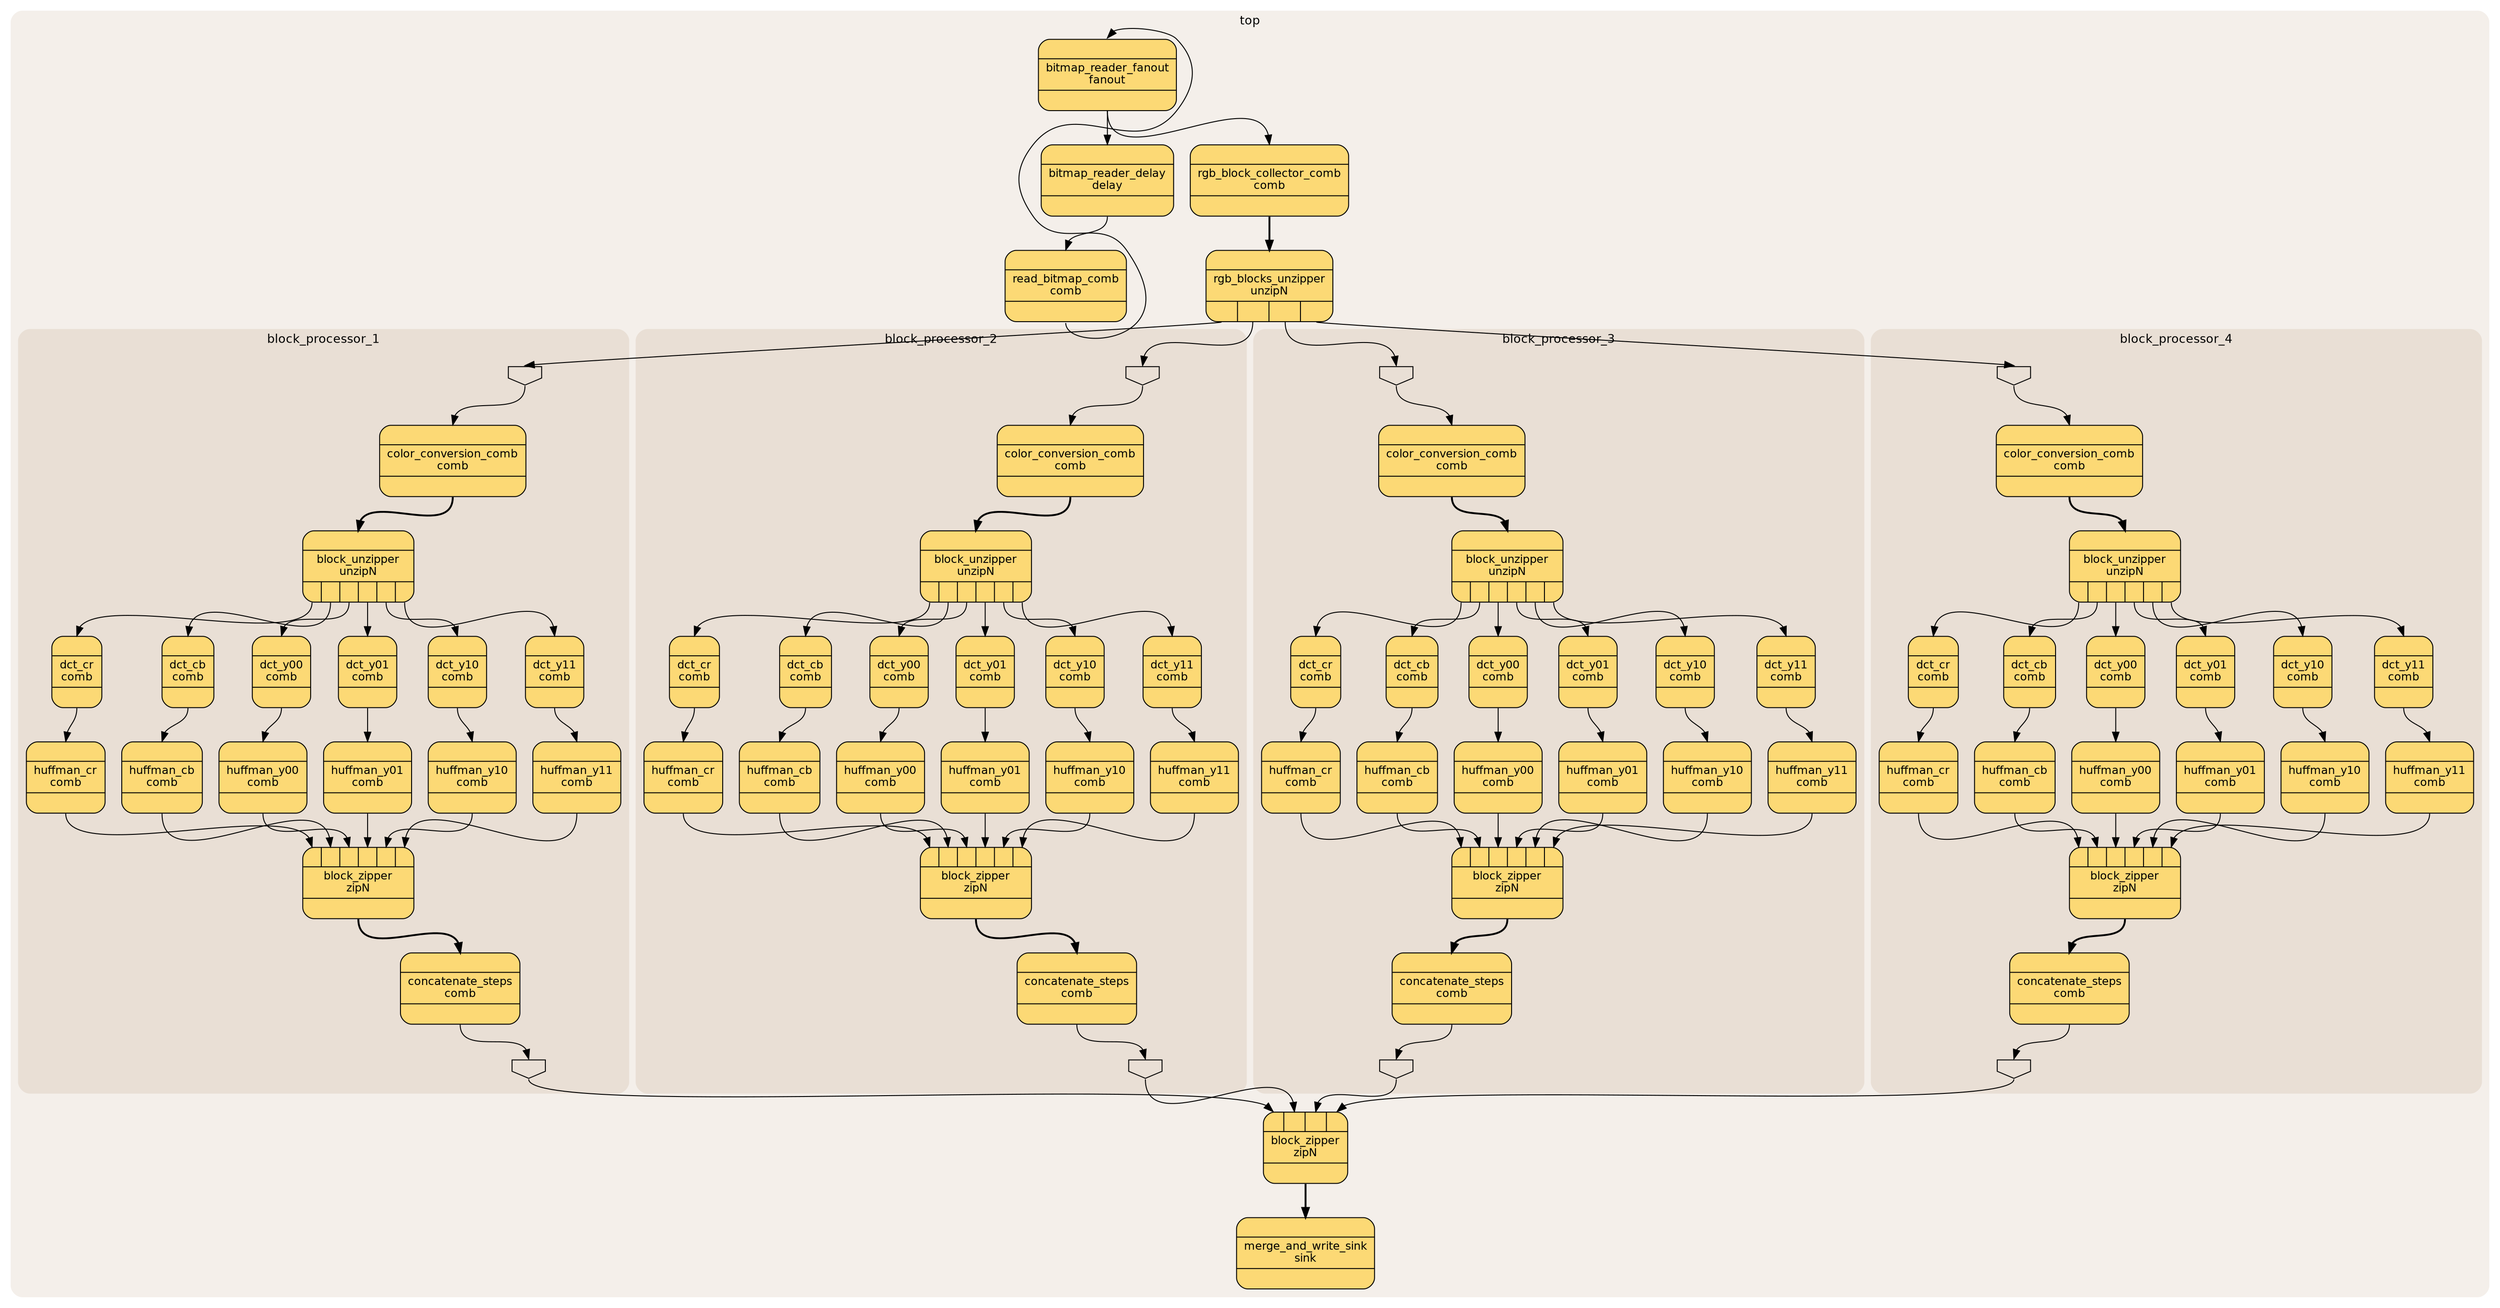 strict digraph {
	graph [bb="0,0,2480,1405",
		fontname=Helvetica,
		overlap=prism,
		rankdir=TB,
		splines=true
	];
	node [label="\N"];
	subgraph "cluster_top.xml" {
		graph [bb="8,8,2472,1397",
			color="#f4efea",
			fontsize=13,
			label=top,
			lheight=0.19,
			lp="1240,1386",
			lwidth=0.26,
			style="filled, rounded"
		];
		subgraph "cluster_top.xmloutps" {
			graph [label=""];
		}
		subgraph "cluster_top.xmlinps" {
			graph [label=""];
		}
		subgraph "cluster_top@block_processor_1" {
			graph [bb="16,228,622,1053",
				color="#e9dfd5",
				label="block_processor_1&#92;n",
				lheight=0.19,
				lp="319,1042",
				lwidth=1.58,
				style="filled, rounded"
			];
			subgraph "cluster_top@block_processor_1outps" {
				graph [bb="495,236,547,274",
					label=""
				];
				"top@block_processor_1@port_1"				 [color=black,
					fillcolor=transparent,
					fontname=Helvetica,
					fontsize=12,
					height=0.30556,
					label="",
					orientation=0,
					pos="521,255",
					shape=invhouse,
					width=0.5];
			}
			subgraph "cluster_top@block_processor_1inps" {
				graph [bb="492,985,544,1023",
					label=""
				];
				"top@block_processor_1@port_0"				 [color=black,
					fillcolor=transparent,
					fontname=Helvetica,
					fontsize=12,
					height=0.30556,
					label="",
					orientation=0,
					pos="518,1004",
					shape=invhouse,
					width=0.5];
			}
			"top@block_processor_1@color_conversion_comb"			 [color=black,
				fillcolor="#FCD975",
				fontname=Helvetica,
				fontsize=12,
				height=1.0694,
				label="{ {<iport1> } | { color_conversion_comb&#92;ncomb&#92;n } | { <oport1>} }",
				orientation=90,
				pos="448,911",
				rects="376,928,520,949 376,894,520,928 376,873,520,894",
				shape=record,
				style="rounded,filled",
				width=2];
			"top@block_processor_1@port_0":s -> "top@block_processor_1@color_conversion_comb":iport1:n			 [penwidth=1,
				pos="e,448,950 518,992 518,959.83 462.96,980.21 450.49,959.95"];
			dummy			 [height=0.5,
				pos="218,1004",
				style=invisible,
				width=1.0604];
			"top@block_processor_1@block_unzipper"			 [color=black,
				fillcolor="#FCD975",
				fontname=Helvetica,
				fontsize=12,
				height=1.0694,
				label="{ {<iport1> } | { block_unzipper&#92;nunzipN&#92;n } | { <port_5>|<port_4>|<port_3>|<port_2>|<port_1>|<port_0>} }",
				orientation=90,
				pos="353,797",
				rects="293,814,413,835 293,780,413,814 293,759,313,780 313,759,333,780 333,759,353,780 353,759,373,780 373,759,393,780 393,759,413,780",
				shape=record,
				style="rounded,filled",
				width=1.6528];
			"top@block_processor_1@color_conversion_comb":oport1:s -> "top@block_processor_1@block_unzipper":iport1:n			 [penwidth=2,
				pos="e,353,836 448,872 448,830.9 369.3,872.2 355.16,845.91",
				style=bold];
			"top@block_processor_1@dct_cr"			 [color=black,
				fillcolor="#FCD975",
				fontname=Helvetica,
				fontsize=12,
				height=1.0694,
				label="{ {<iport1> } | { dct_cr&#92;ncomb&#92;n } | { <oport1>} }",
				orientation=90,
				pos="83,683",
				rects="56,700,110,721 56,666,110,700 56,645,110,666",
				shape=record,
				style="rounded,filled",
				width=0.75];
			"top@block_processor_1@block_unzipper":port_5:s -> "top@block_processor_1@dct_cr":iport1:n			 [penwidth=1,
				pos="e,83,722 303,758 303,662.6 99.025,809.4 83.886,731.98"];
			"top@block_processor_1@dct_cb"			 [color=black,
				fillcolor="#FCD975",
				fontname=Helvetica,
				fontsize=12,
				height=1.0694,
				label="{ {<iport1> } | { dct_cb&#92;ncomb&#92;n } | { <oport1>} }",
				orientation=90,
				pos="177,683",
				rects="150,700,204,721 150,666,204,700 150,645,204,666",
				shape=record,
				style="rounded,filled",
				width=0.75];
			"top@block_processor_1@block_unzipper":port_4:s -> "top@block_processor_1@dct_cb":iport1:n			 [penwidth=1,
				pos="e,177,722 323,758 323,695.08 193.61,777.95 178.45,732.12"];
			"top@block_processor_1@dct_y00"			 [color=black,
				fillcolor="#FCD975",
				fontname=Helvetica,
				fontsize=12,
				height=1.0694,
				label="{ {<iport1> } | { dct_y00&#92;ncomb&#92;n } | { <oport1>} }",
				orientation=90,
				pos="272,683",
				rects="242.5,700,301.5,721 242.5,666,301.5,700 242.5,645,301.5,666",
				shape=record,
				style="rounded,filled",
				width=0.8125];
			"top@block_processor_1@block_unzipper":port_3:s -> "top@block_processor_1@dct_y00":iport1:n			 [penwidth=1,
				pos="e,272,722 343,758 343,726.77 287.67,750.2 274.7,731.77"];
			"top@block_processor_1@dct_y01"			 [color=black,
				fillcolor="#FCD975",
				fontname=Helvetica,
				fontsize=12,
				height=1.0694,
				label="{ {<iport1> } | { dct_y01&#92;ncomb&#92;n } | { <oport1>} }",
				orientation=90,
				pos="363,683",
				rects="333.5,700,392.5,721 333.5,666,392.5,700 333.5,645,392.5,666",
				shape=record,
				style="rounded,filled",
				width=0.8125];
			"top@block_processor_1@block_unzipper":port_2:s -> "top@block_processor_1@dct_y01":iport1:n			 [penwidth=1,
				pos="e,363,722 363,758 363,746 363,740.75 363,732.12"];
			"top@block_processor_1@dct_y10"			 [color=black,
				fillcolor="#FCD975",
				fontname=Helvetica,
				fontsize=12,
				height=1.0694,
				label="{ {<iport1> } | { dct_y10&#92;ncomb&#92;n } | { <oport1>} }",
				orientation=90,
				pos="453,683",
				rects="423.5,700,482.5,721 423.5,666,482.5,700 423.5,645,482.5,666",
				shape=record,
				style="rounded,filled",
				width=0.8125];
			"top@block_processor_1@block_unzipper":port_1:s -> "top@block_processor_1@dct_y10":iport1:n			 [penwidth=1,
				pos="e,453,722 383,758 383,727.12 437.56,749.97 450.34,731.68"];
			"top@block_processor_1@dct_y11"			 [color=black,
				fillcolor="#FCD975",
				fontname=Helvetica,
				fontsize=12,
				height=1.0694,
				label="{ {<iport1> } | { dct_y11&#92;ncomb&#92;n } | { <oport1>} }",
				orientation=90,
				pos="550,683",
				rects="520.5,700,579.5,721 520.5,666,579.5,700 520.5,645,579.5,666",
				shape=record,
				style="rounded,filled",
				width=0.8125];
			"top@block_processor_1@block_unzipper":port_0:s -> "top@block_processor_1@dct_y11":iport1:n			 [penwidth=1,
				pos="e,550,722 403,758 403,694.68 533.28,778.29 548.55,732.18"];
			"top@block_processor_1@huffman_cr"			 [color=black,
				fillcolor="#FCD975",
				fontname=Helvetica,
				fontsize=12,
				height=1.0694,
				label="{ {<iport1> } | { huffman_cr&#92;ncomb&#92;n } | { <oport1>} }",
				orientation=90,
				pos="62,569",
				rects="24,586,100,607 24,552,100,586 24,531,100,552",
				shape=record,
				style="rounded,filled",
				width=1.0556];
			"top@block_processor_1@dct_cr":oport1:s -> "top@block_processor_1@huffman_cr":iport1:n			 [penwidth=1,
				pos="e,62,608 83,644 83,629.53 70.183,627 64.575,617.76"];
			"top@block_processor_1@huffman_cb"			 [color=black,
				fillcolor="#FCD975",
				fontname=Helvetica,
				fontsize=12,
				height=1.0694,
				label="{ {<iport1> } | { huffman_cb&#92;ncomb&#92;n } | { <oport1>} }",
				orientation=90,
				pos="158,569",
				rects="118.5,586,197.5,607 118.5,552,197.5,586 118.5,531,197.5,552",
				shape=record,
				style="rounded,filled",
				width=1.0903];
			"top@block_processor_1@dct_cb":oport1:s -> "top@block_processor_1@huffman_cb":iport1:n			 [penwidth=1,
				pos="e,158,608 177,644 177,630.01 165.63,626.95 160.48,617.91"];
			"top@block_processor_1@huffman_y00"			 [color=black,
				fillcolor="#FCD975",
				fontname=Helvetica,
				fontsize=12,
				height=1.0694,
				label="{ {<iport1> } | { huffman_y00&#92;ncomb&#92;n } | { <oport1>} }",
				orientation=90,
				pos="259,569",
				rects="216,586,302,607 216,552,302,586 216,531,302,552",
				shape=record,
				style="rounded,filled",
				width=1.1944];
			"top@block_processor_1@dct_y00":oport1:s -> "top@block_processor_1@huffman_y00":iport1:n			 [penwidth=1,
				pos="e,259,608 272,644 272,630.98 264.38,626.76 260.81,617.87"];
			"top@block_processor_1@huffman_y01"			 [color=black,
				fillcolor="#FCD975",
				fontname=Helvetica,
				fontsize=12,
				height=1.0694,
				label="{ {<iport1> } | { huffman_y01&#92;ncomb&#92;n } | { <oport1>} }",
				orientation=90,
				pos="363,569",
				rects="320,586,406,607 320,552,406,586 320,531,406,552",
				shape=record,
				style="rounded,filled",
				width=1.1944];
			"top@block_processor_1@dct_y01":oport1:s -> "top@block_processor_1@huffman_y01":iport1:n			 [penwidth=1,
				pos="e,363,608 363,644 363,632 363,626.75 363,618.12"];
			"top@block_processor_1@huffman_y10"			 [color=black,
				fillcolor="#FCD975",
				fontname=Helvetica,
				fontsize=12,
				height=1.0694,
				label="{ {<iport1> } | { huffman_y10&#92;ncomb&#92;n } | { <oport1>} }",
				orientation=90,
				pos="467,569",
				rects="424,586,510,607 424,552,510,586 424,531,510,552",
				shape=record,
				style="rounded,filled",
				width=1.1944];
			"top@block_processor_1@dct_y10":oport1:s -> "top@block_processor_1@huffman_y10":iport1:n			 [penwidth=1,
				pos="e,467,608 453,644 453,630.86 461.21,626.8 465.05,617.92"];
			"top@block_processor_1@huffman_y11"			 [color=black,
				fillcolor="#FCD975",
				fontname=Helvetica,
				fontsize=12,
				height=1.0694,
				label="{ {<iport1> } | { huffman_y11&#92;ncomb&#92;n } | { <oport1>} }",
				orientation=90,
				pos="571,569",
				rects="528,586,614,607 528,552,614,586 528,531,614,552",
				shape=record,
				style="rounded,filled",
				width=1.1944];
			"top@block_processor_1@dct_y11":oport1:s -> "top@block_processor_1@huffman_y11":iport1:n			 [penwidth=1,
				pos="e,571,608 550,644 550,629.53 562.82,627 568.42,617.76"];
			"top@block_processor_1@block_zipper"			 [color=black,
				fillcolor="#FCD975",
				fontname=Helvetica,
				fontsize=12,
				height=1.0694,
				label="{ {<port_5>|<port_4>|<port_3>|<port_2>|<port_1>|<port_0> } | { block_zipper&#92;nzipN&#92;n } | { <oport1>} }",
				orientation=90,
				pos="353,455",
				rects="293,472,313,493 313,472,333,493 333,472,353,493 353,472,373,493 373,472,393,493 393,472,413,493 293,438,413,472 293,417,413,438",
				shape=record,
				style="rounded,filled",
				width=1.6528];
			"top@block_processor_1@huffman_cr":oport1:s -> "top@block_processor_1@block_zipper":port_5:n			 [penwidth=1,
				pos="e,303,494 62,530 62,479.66 270.3,538.61 299.59,503.63"];
			"top@block_processor_1@huffman_cb":oport1:s -> "top@block_processor_1@block_zipper":port_4:n			 [penwidth=1,
				pos="e,323,494 158,530 158,458.75 306.67,557.96 321.77,504.02"];
			"top@block_processor_1@huffman_y00":oport1:s -> "top@block_processor_1@block_zipper":port_3:n			 [penwidth=1,
				pos="e,343,494 259,530 259,493.51 326.8,526.31 340.58,503.9"];
			"top@block_processor_1@huffman_y01":oport1:s -> "top@block_processor_1@block_zipper":port_2:n			 [penwidth=1,
				pos="e,363,494 363,530 363,518 363,512.75 363,504.12"];
			"top@block_processor_1@huffman_y10":oport1:s -> "top@block_processor_1@block_zipper":port_1:n			 [penwidth=1,
				pos="e,383,494 467,530 467,493.51 399.2,526.31 385.42,503.9"];
			"top@block_processor_1@huffman_y11":oport1:s -> "top@block_processor_1@block_zipper":port_0:n			 [penwidth=1,
				pos="e,403,494 571,530 571,457.52 419.63,559 404.26,504.19"];
			"top@block_processor_1@concatenate_steps"			 [color=black,
				fillcolor="#FCD975",
				fontname=Helvetica,
				fontsize=12,
				height=1.0694,
				label="{ {<iport1> } | { concatenate_steps&#92;ncomb&#92;n } | { <oport1>} }",
				orientation=90,
				pos="454,341",
				rects="395.5,358,512.5,379 395.5,324,512.5,358 395.5,303,512.5,324",
				shape=record,
				style="rounded,filled",
				width=1.6181];
			"top@block_processor_1@block_zipper":oport1:s -> "top@block_processor_1@concatenate_steps":iport1:n			 [penwidth=2,
				pos="e,454,380 353,416 353,372.44 437.39,418.25 451.89,390.05",
				style=bold];
			"top@block_processor_1@concatenate_steps":oport1:s -> "top@block_processor_1@port_1":n			 [penwidth=1,
				pos="e,521,265 454,302 454,272.24 505.3,292.27 518.12,274.96"];
		}
		subgraph "cluster_top@block_processor_3" {
			graph [bb="1244,228,1850,1053",
				color="#e9dfd5",
				label="block_processor_3&#92;n",
				lheight=0.19,
				lp="1547,1042",
				lwidth=1.58,
				style="filled, rounded"
			];
			subgraph "cluster_top@block_processor_3outps" {
				graph [bb="1315,236,1367,274",
					label=""
				];
				"top@block_processor_3@port_1"				 [color=black,
					fillcolor=transparent,
					fontname=Helvetica,
					fontsize=12,
					height=0.30556,
					label="",
					orientation=0,
					pos="1341,255",
					shape=invhouse,
					width=0.5];
			}
			subgraph "cluster_top@block_processor_3inps" {
				graph [bb="1318,985,1370,1023",
					label=""
				];
				"top@block_processor_3@port_0"				 [color=black,
					fillcolor=transparent,
					fontname=Helvetica,
					fontsize=12,
					height=0.30556,
					label="",
					orientation=0,
					pos="1344,1004",
					shape=invhouse,
					width=0.5];
			}
			"top@block_processor_3@color_conversion_comb"			 [color=black,
				fillcolor="#FCD975",
				fontname=Helvetica,
				fontsize=12,
				height=1.0694,
				label="{ {<iport1> } | { color_conversion_comb&#92;ncomb&#92;n } | { <oport1>} }",
				orientation=90,
				pos="1411,911",
				rects="1339,928,1483,949 1339,894,1483,928 1339,873,1483,894",
				shape=record,
				style="rounded,filled",
				width=2];
			"top@block_processor_3@port_0":s -> "top@block_processor_3@color_conversion_comb":iport1:n			 [penwidth=1,
				pos="e,1411,950 1344,992 1344,960.97 1396.2,979.39 1408.5,959.95"];
			"top@block_processor_3@block_unzipper"			 [color=black,
				fillcolor="#FCD975",
				fontname=Helvetica,
				fontsize=12,
				height=1.0694,
				label="{ {<iport1> } | { block_unzipper&#92;nunzipN&#92;n } | { <port_5>|<port_4>|<port_3>|<port_2>|<port_1>|<port_0>} }",
				orientation=90,
				pos="1497,797",
				rects="1437,814,1557,835 1437,780,1557,814 1437,759,1457,780 1457,759,1477,780 1477,759,1497,780 1497,759,1517,780 1517,759,1537,780 1537,\
759,1557,780",
				shape=record,
				style="rounded,filled",
				width=1.6528];
			"top@block_processor_3@color_conversion_comb":oport1:s -> "top@block_processor_3@block_unzipper":iport1:n			 [penwidth=2,
				pos="e,1497,836 1411,872 1411,834.61 1481,869.12 1494.7,845.78",
				style=bold];
			"top@block_processor_3@dct_y01"			 [color=black,
				fillcolor="#FCD975",
				fontname=Helvetica,
				fontsize=12,
				height=1.0694,
				label="{ {<iport1> } | { dct_y01&#92;ncomb&#92;n } | { <oport1>} }",
				orientation=90,
				pos="1577,683",
				rects="1547.5,700,1606.5,721 1547.5,666,1606.5,700 1547.5,645,1606.5,666",
				shape=record,
				style="rounded,filled",
				width=0.8125];
			"top@block_processor_3@block_unzipper":port_2:s -> "top@block_processor_3@dct_y01":iport1:n			 [penwidth=1,
				pos="e,1577,722 1507,758 1507,727.12 1561.6,749.97 1574.3,731.68"];
			"top@block_processor_3@dct_y10"			 [color=black,
				fillcolor="#FCD975",
				fontname=Helvetica,
				fontsize=12,
				height=1.0694,
				label="{ {<iport1> } | { dct_y10&#92;ncomb&#92;n } | { <oport1>} }",
				orientation=90,
				pos="1674,683",
				rects="1644.5,700,1703.5,721 1644.5,666,1703.5,700 1644.5,645,1703.5,666",
				shape=record,
				style="rounded,filled",
				width=0.8125];
			"top@block_processor_3@block_unzipper":port_1:s -> "top@block_processor_3@dct_y10":iport1:n			 [penwidth=1,
				pos="e,1674,722 1527,758 1527,694.68 1657.3,778.29 1672.5,732.18"];
			"top@block_processor_3@dct_y11"			 [color=black,
				fillcolor="#FCD975",
				fontname=Helvetica,
				fontsize=12,
				height=1.0694,
				label="{ {<iport1> } | { dct_y11&#92;ncomb&#92;n } | { <oport1>} }",
				orientation=90,
				pos="1775,683",
				rects="1745.5,700,1804.5,721 1745.5,666,1804.5,700 1745.5,645,1804.5,666",
				shape=record,
				style="rounded,filled",
				width=0.8125];
			"top@block_processor_3@block_unzipper":port_0:s -> "top@block_processor_3@dct_y11":iport1:n			 [penwidth=1,
				pos="e,1775,722 1547,758 1547,659.22 1758.4,812.41 1774.1,732.33"];
			"top@block_processor_3@dct_cr"			 [color=black,
				fillcolor="#FCD975",
				fontname=Helvetica,
				fontsize=12,
				height=1.0694,
				label="{ {<iport1> } | { dct_cr&#92;ncomb&#92;n } | { <oport1>} }",
				orientation=90,
				pos="1308,683",
				rects="1281,700,1335,721 1281,666,1335,700 1281,645,1335,666",
				shape=record,
				style="rounded,filled",
				width=0.75];
			"top@block_processor_3@block_unzipper":port_5:s -> "top@block_processor_3@dct_cr":iport1:n			 [penwidth=1,
				pos="e,1308,722 1447,758 1447,698.05 1324.3,775.29 1309.5,731.95"];
			"top@block_processor_3@dct_cb"			 [color=black,
				fillcolor="#FCD975",
				fontname=Helvetica,
				fontsize=12,
				height=1.0694,
				label="{ {<iport1> } | { dct_cb&#92;ncomb&#92;n } | { <oport1>} }",
				orientation=90,
				pos="1399,683",
				rects="1372,700,1426,721 1372,666,1426,700 1372,645,1426,666",
				shape=record,
				style="rounded,filled",
				width=0.75];
			"top@block_processor_3@block_unzipper":port_4:s -> "top@block_processor_3@dct_cb":iport1:n			 [penwidth=1,
				pos="e,1399,722 1467,758 1467,728.08 1414.9,749.14 1401.9,731.96"];
			"top@block_processor_3@dct_y00"			 [color=black,
				fillcolor="#FCD975",
				fontname=Helvetica,
				fontsize=12,
				height=1.0694,
				label="{ {<iport1> } | { dct_y00&#92;ncomb&#92;n } | { <oport1>} }",
				orientation=90,
				pos="1487,683",
				rects="1457.5,700,1516.5,721 1457.5,666,1516.5,700 1457.5,645,1516.5,666",
				shape=record,
				style="rounded,filled",
				width=0.8125];
			"top@block_processor_3@block_unzipper":port_3:s -> "top@block_processor_3@dct_y00":iport1:n			 [penwidth=1,
				pos="e,1487,722 1487,758 1487,746 1487,740.75 1487,732.12"];
			"top@block_processor_3@huffman_y01"			 [color=black,
				fillcolor="#FCD975",
				fontname=Helvetica,
				fontsize=12,
				height=1.0694,
				label="{ {<iport1> } | { huffman_y01&#92;ncomb&#92;n } | { <oport1>} }",
				orientation=90,
				pos="1591,569",
				rects="1548,586,1634,607 1548,552,1634,586 1548,531,1634,552",
				shape=record,
				style="rounded,filled",
				width=1.1944];
			"top@block_processor_3@dct_y01":oport1:s -> "top@block_processor_3@huffman_y01":iport1:n			 [penwidth=1,
				pos="e,1591,608 1577,644 1577,630.86 1585.2,626.8 1589.1,617.92"];
			"top@block_processor_3@huffman_y10"			 [color=black,
				fillcolor="#FCD975",
				fontname=Helvetica,
				fontsize=12,
				height=1.0694,
				label="{ {<iport1> } | { huffman_y10&#92;ncomb&#92;n } | { <oport1>} }",
				orientation=90,
				pos="1695,569",
				rects="1652,586,1738,607 1652,552,1738,586 1652,531,1738,552",
				shape=record,
				style="rounded,filled",
				width=1.1944];
			"top@block_processor_3@dct_y10":oport1:s -> "top@block_processor_3@huffman_y10":iport1:n			 [penwidth=1,
				pos="e,1695,608 1674,644 1674,629.53 1686.8,627 1692.4,617.76"];
			"top@block_processor_3@huffman_y11"			 [color=black,
				fillcolor="#FCD975",
				fontname=Helvetica,
				fontsize=12,
				height=1.0694,
				label="{ {<iport1> } | { huffman_y11&#92;ncomb&#92;n } | { <oport1>} }",
				orientation=90,
				pos="1799,569",
				rects="1756,586,1842,607 1756,552,1842,586 1756,531,1842,552",
				shape=record,
				style="rounded,filled",
				width=1.1944];
			"top@block_processor_3@dct_y11":oport1:s -> "top@block_processor_3@huffman_y11":iport1:n			 [penwidth=1,
				pos="e,1799,608 1775,644 1775,628.83 1789.9,627.16 1796.2,617.68"];
			"top@block_processor_3@huffman_cr"			 [color=black,
				fillcolor="#FCD975",
				fontname=Helvetica,
				fontsize=12,
				height=1.0694,
				label="{ {<iport1> } | { huffman_cr&#92;ncomb&#92;n } | { <oport1>} }",
				orientation=90,
				pos="1290,569",
				rects="1252,586,1328,607 1252,552,1328,586 1252,531,1328,552",
				shape=record,
				style="rounded,filled",
				width=1.0556];
			"top@block_processor_3@dct_cr":oport1:s -> "top@block_processor_3@huffman_cr":iport1:n			 [penwidth=1,
				pos="e,1290,608 1308,644 1308,630.16 1297.2,626.9 1292.4,617.85"];
			"top@block_processor_3@huffman_cb"			 [color=black,
				fillcolor="#FCD975",
				fontname=Helvetica,
				fontsize=12,
				height=1.0694,
				label="{ {<iport1> } | { huffman_cb&#92;ncomb&#92;n } | { <oport1>} }",
				orientation=90,
				pos="1386,569",
				rects="1346.5,586,1425.5,607 1346.5,552,1425.5,586 1346.5,531,1425.5,552",
				shape=record,
				style="rounded,filled",
				width=1.0903];
			"top@block_processor_3@dct_cb":oport1:s -> "top@block_processor_3@huffman_cb":iport1:n			 [penwidth=1,
				pos="e,1386,608 1399,644 1399,630.98 1391.4,626.76 1387.8,617.87"];
			"top@block_processor_3@huffman_y00"			 [color=black,
				fillcolor="#FCD975",
				fontname=Helvetica,
				fontsize=12,
				height=1.0694,
				label="{ {<iport1> } | { huffman_y00&#92;ncomb&#92;n } | { <oport1>} }",
				orientation=90,
				pos="1487,569",
				rects="1444,586,1530,607 1444,552,1530,586 1444,531,1530,552",
				shape=record,
				style="rounded,filled",
				width=1.1944];
			"top@block_processor_3@dct_y00":oport1:s -> "top@block_processor_3@huffman_y00":iport1:n			 [penwidth=1,
				pos="e,1487,608 1487,644 1487,632 1487,626.75 1487,618.12"];
			"top@block_processor_3@block_zipper"			 [color=black,
				fillcolor="#FCD975",
				fontname=Helvetica,
				fontsize=12,
				height=1.0694,
				label="{ {<port_5>|<port_4>|<port_3>|<port_2>|<port_1>|<port_0> } | { block_zipper&#92;nzipN&#92;n } | { <oport1>} }",
				orientation=90,
				pos="1497,455",
				rects="1437,472,1457,493 1457,472,1477,493 1477,472,1497,493 1497,472,1517,493 1517,472,1537,493 1537,472,1557,493 1437,438,1557,472 1437,\
417,1557,438",
				shape=record,
				style="rounded,filled",
				width=1.6528];
			"top@block_processor_3@huffman_cr":oport1:s -> "top@block_processor_3@block_zipper":port_5:n			 [penwidth=1,
				pos="e,1447,494 1290,530 1290,462.33 1430.3,554.4 1445.6,504.2"];
			"top@block_processor_3@huffman_cb":oport1:s -> "top@block_processor_3@block_zipper":port_4:n			 [penwidth=1,
				pos="e,1467,494 1386,530 1386,494.76 1450.8,525.28 1464.5,503.92"];
			"top@block_processor_3@huffman_y00":oport1:s -> "top@block_processor_3@block_zipper":port_3:n			 [penwidth=1,
				pos="e,1487,494 1487,530 1487,518 1487,512.75 1487,504.12"];
			"top@block_processor_3@huffman_y01":oport1:s -> "top@block_processor_3@block_zipper":port_2:n			 [penwidth=1,
				pos="e,1507,494 1591,530 1591,493.51 1523.2,526.31 1509.4,503.9"];
			"top@block_processor_3@huffman_y10":oport1:s -> "top@block_processor_3@block_zipper":port_1:n			 [penwidth=1,
				pos="e,1527,494 1695,530 1695,457.52 1543.6,559 1528.3,504.19"];
			"top@block_processor_3@huffman_y11":oport1:s -> "top@block_processor_3@block_zipper":port_0:n			 [penwidth=1,
				pos="e,1547,494 1799,530 1799,477.19 1579.4,540.91 1550.2,503.58"];
			"top@block_processor_3@concatenate_steps"			 [color=black,
				fillcolor="#FCD975",
				fontname=Helvetica,
				fontsize=12,
				height=1.0694,
				label="{ {<iport1> } | { concatenate_steps&#92;ncomb&#92;n } | { <oport1>} }",
				orientation=90,
				pos="1404,341",
				rects="1345.5,358,1462.5,379 1345.5,324,1462.5,358 1345.5,303,1462.5,324",
				shape=record,
				style="rounded,filled",
				width=1.6181];
			"top@block_processor_3@block_zipper":oport1:s -> "top@block_processor_3@concatenate_steps":iport1:n			 [penwidth=2,
				pos="e,1404,380 1497,416 1497,375.83 1420.6,415.3 1406.3,390.07",
				style=bold];
			"top@block_processor_3@concatenate_steps":oport1:s -> "top@block_processor_3@port_1":n			 [penwidth=1,
				pos="e,1341,265 1404,302 1404,273.84 1356.6,291.11 1344,275.02"];
		}
		subgraph "cluster_top@block_processor_2" {
			graph [bb="630,228,1236,1053",
				color="#e9dfd5",
				label="block_processor_2&#92;n",
				lheight=0.19,
				lp="933,1042",
				lwidth=1.58,
				style="filled, rounded"
			];
			subgraph "cluster_top@block_processor_2outps" {
				graph [bb="1109,236,1161,274",
					label=""
				];
				"top@block_processor_2@port_1"				 [color=black,
					fillcolor=transparent,
					fontname=Helvetica,
					fontsize=12,
					height=0.30556,
					label="",
					orientation=0,
					pos="1135,255",
					shape=invhouse,
					width=0.5];
			}
			subgraph "cluster_top@block_processor_2inps" {
				graph [bb="1105,985,1157,1023",
					label=""
				];
				"top@block_processor_2@port_0"				 [color=black,
					fillcolor=transparent,
					fontname=Helvetica,
					fontsize=12,
					height=0.30556,
					label="",
					orientation=0,
					pos="1131,1004",
					shape=invhouse,
					width=0.5];
			}
			"top@block_processor_2@color_conversion_comb"			 [color=black,
				fillcolor="#FCD975",
				fontname=Helvetica,
				fontsize=12,
				height=1.0694,
				label="{ {<iport1> } | { color_conversion_comb&#92;ncomb&#92;n } | { <oport1>} }",
				orientation=90,
				pos="1061,911",
				rects="989,928,1133,949 989,894,1133,928 989,873,1133,894",
				shape=record,
				style="rounded,filled",
				width=2];
			"top@block_processor_2@port_0":s -> "top@block_processor_2@color_conversion_comb":iport1:n			 [penwidth=1,
				pos="e,1061,950 1131,992 1131,959.83 1076,980.21 1063.5,959.95"];
			"top@block_processor_2@block_unzipper"			 [color=black,
				fillcolor="#FCD975",
				fontname=Helvetica,
				fontsize=12,
				height=1.0694,
				label="{ {<iport1> } | { block_unzipper&#92;nunzipN&#92;n } | { <port_5>|<port_4>|<port_3>|<port_2>|<port_1>|<port_0>} }",
				orientation=90,
				pos="967,797",
				rects="907,814,1027,835 907,780,1027,814 907,759,927,780 927,759,947,780 947,759,967,780 967,759,987,780 987,759,1007,780 1007,759,1027,\
780",
				shape=record,
				style="rounded,filled",
				width=1.6528];
			"top@block_processor_2@color_conversion_comb":oport1:s -> "top@block_processor_2@block_unzipper":iport1:n			 [penwidth=2,
				pos="e,967,836 1061,872 1061,831.28 983.13,871.92 969.14,845.82",
				style=bold];
			"top@block_processor_2@dct_cr"			 [color=black,
				fillcolor="#FCD975",
				fontname=Helvetica,
				fontsize=12,
				height=1.0694,
				label="{ {<iport1> } | { dct_cr&#92;ncomb&#92;n } | { <oport1>} }",
				orientation=90,
				pos="697,683",
				rects="670,700,724,721 670,666,724,700 670,645,724,666",
				shape=record,
				style="rounded,filled",
				width=0.75];
			"top@block_processor_2@block_unzipper":port_5:s -> "top@block_processor_2@dct_cr":iport1:n			 [penwidth=1,
				pos="e,697,722 917,758 917,662.6 713.03,809.4 697.89,731.98"];
			"top@block_processor_2@dct_y01"			 [color=black,
				fillcolor="#FCD975",
				fontname=Helvetica,
				fontsize=12,
				height=1.0694,
				label="{ {<iport1> } | { dct_y01&#92;ncomb&#92;n } | { <oport1>} }",
				orientation=90,
				pos="977,683",
				rects="947.5,700,1006.5,721 947.5,666,1006.5,700 947.5,645,1006.5,666",
				shape=record,
				style="rounded,filled",
				width=0.8125];
			"top@block_processor_2@block_unzipper":port_2:s -> "top@block_processor_2@dct_y01":iport1:n			 [penwidth=1,
				pos="e,977,722 977,758 977,746 977,740.75 977,732.12"];
			"top@block_processor_2@dct_y10"			 [color=black,
				fillcolor="#FCD975",
				fontname=Helvetica,
				fontsize=12,
				height=1.0694,
				label="{ {<iport1> } | { dct_y10&#92;ncomb&#92;n } | { <oport1>} }",
				orientation=90,
				pos="1067,683",
				rects="1037.5,700,1096.5,721 1037.5,666,1096.5,700 1037.5,645,1096.5,666",
				shape=record,
				style="rounded,filled",
				width=0.8125];
			"top@block_processor_2@block_unzipper":port_1:s -> "top@block_processor_2@dct_y10":iport1:n			 [penwidth=1,
				pos="e,1067,722 997,758 997,727.12 1051.6,749.97 1064.3,731.68"];
			"top@block_processor_2@dct_cb"			 [color=black,
				fillcolor="#FCD975",
				fontname=Helvetica,
				fontsize=12,
				height=1.0694,
				label="{ {<iport1> } | { dct_cb&#92;ncomb&#92;n } | { <oport1>} }",
				orientation=90,
				pos="791,683",
				rects="764,700,818,721 764,666,818,700 764,645,818,666",
				shape=record,
				style="rounded,filled",
				width=0.75];
			"top@block_processor_2@block_unzipper":port_4:s -> "top@block_processor_2@dct_cb":iport1:n			 [penwidth=1,
				pos="e,791,722 937,758 937,695.08 807.61,777.95 792.45,732.12"];
			"top@block_processor_2@dct_y00"			 [color=black,
				fillcolor="#FCD975",
				fontname=Helvetica,
				fontsize=12,
				height=1.0694,
				label="{ {<iport1> } | { dct_y00&#92;ncomb&#92;n } | { <oport1>} }",
				orientation=90,
				pos="886,683",
				rects="856.5,700,915.5,721 856.5,666,915.5,700 856.5,645,915.5,666",
				shape=record,
				style="rounded,filled",
				width=0.8125];
			"top@block_processor_2@block_unzipper":port_3:s -> "top@block_processor_2@dct_y00":iport1:n			 [penwidth=1,
				pos="e,886,722 957,758 957,726.77 901.67,750.2 888.7,731.77"];
			"top@block_processor_2@dct_y11"			 [color=black,
				fillcolor="#FCD975",
				fontname=Helvetica,
				fontsize=12,
				height=1.0694,
				label="{ {<iport1> } | { dct_y11&#92;ncomb&#92;n } | { <oport1>} }",
				orientation=90,
				pos="1164,683",
				rects="1134.5,700,1193.5,721 1134.5,666,1193.5,700 1134.5,645,1193.5,666",
				shape=record,
				style="rounded,filled",
				width=0.8125];
			"top@block_processor_2@block_unzipper":port_0:s -> "top@block_processor_2@dct_y11":iport1:n			 [penwidth=1,
				pos="e,1164,722 1017,758 1017,694.68 1147.3,778.29 1162.5,732.18"];
			"top@block_processor_2@huffman_cr"			 [color=black,
				fillcolor="#FCD975",
				fontname=Helvetica,
				fontsize=12,
				height=1.0694,
				label="{ {<iport1> } | { huffman_cr&#92;ncomb&#92;n } | { <oport1>} }",
				orientation=90,
				pos="676,569",
				rects="638,586,714,607 638,552,714,586 638,531,714,552",
				shape=record,
				style="rounded,filled",
				width=1.0556];
			"top@block_processor_2@dct_cr":oport1:s -> "top@block_processor_2@huffman_cr":iport1:n			 [penwidth=1,
				pos="e,676,608 697,644 697,629.53 684.18,627 678.58,617.76"];
			"top@block_processor_2@huffman_y01"			 [color=black,
				fillcolor="#FCD975",
				fontname=Helvetica,
				fontsize=12,
				height=1.0694,
				label="{ {<iport1> } | { huffman_y01&#92;ncomb&#92;n } | { <oport1>} }",
				orientation=90,
				pos="977,569",
				rects="934,586,1020,607 934,552,1020,586 934,531,1020,552",
				shape=record,
				style="rounded,filled",
				width=1.1944];
			"top@block_processor_2@dct_y01":oport1:s -> "top@block_processor_2@huffman_y01":iport1:n			 [penwidth=1,
				pos="e,977,608 977,644 977,632 977,626.75 977,618.12"];
			"top@block_processor_2@huffman_y10"			 [color=black,
				fillcolor="#FCD975",
				fontname=Helvetica,
				fontsize=12,
				height=1.0694,
				label="{ {<iport1> } | { huffman_y10&#92;ncomb&#92;n } | { <oport1>} }",
				orientation=90,
				pos="1081,569",
				rects="1038,586,1124,607 1038,552,1124,586 1038,531,1124,552",
				shape=record,
				style="rounded,filled",
				width=1.1944];
			"top@block_processor_2@dct_y10":oport1:s -> "top@block_processor_2@huffman_y10":iport1:n			 [penwidth=1,
				pos="e,1081,608 1067,644 1067,630.86 1075.2,626.8 1079.1,617.92"];
			"top@block_processor_2@huffman_cb"			 [color=black,
				fillcolor="#FCD975",
				fontname=Helvetica,
				fontsize=12,
				height=1.0694,
				label="{ {<iport1> } | { huffman_cb&#92;ncomb&#92;n } | { <oport1>} }",
				orientation=90,
				pos="772,569",
				rects="732.5,586,811.5,607 732.5,552,811.5,586 732.5,531,811.5,552",
				shape=record,
				style="rounded,filled",
				width=1.0903];
			"top@block_processor_2@dct_cb":oport1:s -> "top@block_processor_2@huffman_cb":iport1:n			 [penwidth=1,
				pos="e,772,608 791,644 791,630.01 779.63,626.95 774.48,617.91"];
			"top@block_processor_2@huffman_y00"			 [color=black,
				fillcolor="#FCD975",
				fontname=Helvetica,
				fontsize=12,
				height=1.0694,
				label="{ {<iport1> } | { huffman_y00&#92;ncomb&#92;n } | { <oport1>} }",
				orientation=90,
				pos="873,569",
				rects="830,586,916,607 830,552,916,586 830,531,916,552",
				shape=record,
				style="rounded,filled",
				width=1.1944];
			"top@block_processor_2@dct_y00":oport1:s -> "top@block_processor_2@huffman_y00":iport1:n			 [penwidth=1,
				pos="e,873,608 886,644 886,630.98 878.38,626.76 874.81,617.87"];
			"top@block_processor_2@huffman_y11"			 [color=black,
				fillcolor="#FCD975",
				fontname=Helvetica,
				fontsize=12,
				height=1.0694,
				label="{ {<iport1> } | { huffman_y11&#92;ncomb&#92;n } | { <oport1>} }",
				orientation=90,
				pos="1185,569",
				rects="1142,586,1228,607 1142,552,1228,586 1142,531,1228,552",
				shape=record,
				style="rounded,filled",
				width=1.1944];
			"top@block_processor_2@dct_y11":oport1:s -> "top@block_processor_2@huffman_y11":iport1:n			 [penwidth=1,
				pos="e,1185,608 1164,644 1164,629.53 1176.8,627 1182.4,617.76"];
			"top@block_processor_2@block_zipper"			 [color=black,
				fillcolor="#FCD975",
				fontname=Helvetica,
				fontsize=12,
				height=1.0694,
				label="{ {<port_5>|<port_4>|<port_3>|<port_2>|<port_1>|<port_0> } | { block_zipper&#92;nzipN&#92;n } | { <oport1>} }",
				orientation=90,
				pos="967,455",
				rects="907,472,927,493 927,472,947,493 947,472,967,493 967,472,987,493 987,472,1007,493 1007,472,1027,493 907,438,1027,472 907,417,1027,\
438",
				shape=record,
				style="rounded,filled",
				width=1.6528];
			"top@block_processor_2@huffman_cr":oport1:s -> "top@block_processor_2@block_zipper":port_5:n			 [penwidth=1,
				pos="e,917,494 676,530 676,479.66 884.3,538.61 913.59,503.63"];
			"top@block_processor_2@huffman_cb":oport1:s -> "top@block_processor_2@block_zipper":port_4:n			 [penwidth=1,
				pos="e,937,494 772,530 772,458.75 920.67,557.96 935.77,504.02"];
			"top@block_processor_2@huffman_y00":oport1:s -> "top@block_processor_2@block_zipper":port_3:n			 [penwidth=1,
				pos="e,957,494 873,530 873,493.51 940.8,526.31 954.58,503.9"];
			"top@block_processor_2@huffman_y01":oport1:s -> "top@block_processor_2@block_zipper":port_2:n			 [penwidth=1,
				pos="e,977,494 977,530 977,518 977,512.75 977,504.12"];
			"top@block_processor_2@huffman_y10":oport1:s -> "top@block_processor_2@block_zipper":port_1:n			 [penwidth=1,
				pos="e,997,494 1081,530 1081,493.51 1013.2,526.31 999.42,503.9"];
			"top@block_processor_2@huffman_y11":oport1:s -> "top@block_processor_2@block_zipper":port_0:n			 [penwidth=1,
				pos="e,1017,494 1185,530 1185,457.52 1033.6,559 1018.3,504.19"];
			"top@block_processor_2@concatenate_steps"			 [color=black,
				fillcolor="#FCD975",
				fontname=Helvetica,
				fontsize=12,
				height=1.0694,
				label="{ {<iport1> } | { concatenate_steps&#92;ncomb&#92;n } | { <oport1>} }",
				orientation=90,
				pos="1068,341",
				rects="1009.5,358,1126.5,379 1009.5,324,1126.5,358 1009.5,303,1126.5,324",
				shape=record,
				style="rounded,filled",
				width=1.6181];
			"top@block_processor_2@block_zipper":oport1:s -> "top@block_processor_2@concatenate_steps":iport1:n			 [penwidth=2,
				pos="e,1068,380 967,416 967,372.44 1051.4,418.25 1065.9,390.05",
				style=bold];
			"top@block_processor_2@concatenate_steps":oport1:s -> "top@block_processor_2@port_1":n			 [penwidth=1,
				pos="e,1135,265 1068,302 1068,272.24 1119.3,292.27 1132.1,274.96"];
		}
		subgraph "cluster_top@block_processor_4" {
			graph [bb="1858,228,2464,1053",
				color="#e9dfd5",
				label="block_processor_4&#92;n",
				lheight=0.19,
				lp="2161,1042",
				lwidth=1.58,
				style="filled, rounded"
			];
			subgraph "cluster_top@block_processor_4inps" {
				graph [bb="1932,985,1984,1023",
					label=""
				];
				"top@block_processor_4@port_0"				 [color=black,
					fillcolor=transparent,
					fontname=Helvetica,
					fontsize=12,
					height=0.30556,
					label="",
					orientation=0,
					pos="1958,1004",
					shape=invhouse,
					width=0.5];
			}
			subgraph "cluster_top@block_processor_4outps" {
				graph [bb="1929,236,1981,274",
					label=""
				];
				"top@block_processor_4@port_1"				 [color=black,
					fillcolor=transparent,
					fontname=Helvetica,
					fontsize=12,
					height=0.30556,
					label="",
					orientation=0,
					pos="1955,255",
					shape=invhouse,
					width=0.5];
			}
			"top@block_processor_4@color_conversion_comb"			 [color=black,
				fillcolor="#FCD975",
				fontname=Helvetica,
				fontsize=12,
				height=1.0694,
				label="{ {<iport1> } | { color_conversion_comb&#92;ncomb&#92;n } | { <oport1>} }",
				orientation=90,
				pos="2025,911",
				rects="1953,928,2097,949 1953,894,2097,928 1953,873,2097,894",
				shape=record,
				style="rounded,filled",
				width=2];
			"top@block_processor_4@port_0":s -> "top@block_processor_4@color_conversion_comb":iport1:n			 [penwidth=1,
				pos="e,2025,950 1958,992 1958,960.97 2010.2,979.39 2022.5,959.95"];
			"top@block_processor_4@block_unzipper"			 [color=black,
				fillcolor="#FCD975",
				fontname=Helvetica,
				fontsize=12,
				height=1.0694,
				label="{ {<iport1> } | { block_unzipper&#92;nunzipN&#92;n } | { <port_5>|<port_4>|<port_3>|<port_2>|<port_1>|<port_0>} }",
				orientation=90,
				pos="2111,797",
				rects="2051,814,2171,835 2051,780,2171,814 2051,759,2071,780 2071,759,2091,780 2091,759,2111,780 2111,759,2131,780 2131,759,2151,780 2151,\
759,2171,780",
				shape=record,
				style="rounded,filled",
				width=1.6528];
			"top@block_processor_4@color_conversion_comb":oport1:s -> "top@block_processor_4@block_unzipper":iport1:n			 [penwidth=2,
				pos="e,2111,836 2025,872 2025,834.61 2095,869.12 2108.7,845.78",
				style=bold];
			"top@block_processor_4@dct_y11"			 [color=black,
				fillcolor="#FCD975",
				fontname=Helvetica,
				fontsize=12,
				height=1.0694,
				label="{ {<iport1> } | { dct_y11&#92;ncomb&#92;n } | { <oport1>} }",
				orientation=90,
				pos="2389,683",
				rects="2359.5,700,2418.5,721 2359.5,666,2418.5,700 2359.5,645,2418.5,666",
				shape=record,
				style="rounded,filled",
				width=0.8125];
			"top@block_processor_4@block_unzipper":port_0:s -> "top@block_processor_4@dct_y11":iport1:n			 [penwidth=1,
				pos="e,2389,722 2161,758 2161,659.22 2372.4,812.41 2388.1,732.33"];
			"top@block_processor_4@dct_y01"			 [color=black,
				fillcolor="#FCD975",
				fontname=Helvetica,
				fontsize=12,
				height=1.0694,
				label="{ {<iport1> } | { dct_y01&#92;ncomb&#92;n } | { <oport1>} }",
				orientation=90,
				pos="2191,683",
				rects="2161.5,700,2220.5,721 2161.5,666,2220.5,700 2161.5,645,2220.5,666",
				shape=record,
				style="rounded,filled",
				width=0.8125];
			"top@block_processor_4@block_unzipper":port_2:s -> "top@block_processor_4@dct_y01":iport1:n			 [penwidth=1,
				pos="e,2191,722 2121,758 2121,727.12 2175.6,749.97 2188.3,731.68"];
			"top@block_processor_4@dct_y10"			 [color=black,
				fillcolor="#FCD975",
				fontname=Helvetica,
				fontsize=12,
				height=1.0694,
				label="{ {<iport1> } | { dct_y10&#92;ncomb&#92;n } | { <oport1>} }",
				orientation=90,
				pos="2288,683",
				rects="2258.5,700,2317.5,721 2258.5,666,2317.5,700 2258.5,645,2317.5,666",
				shape=record,
				style="rounded,filled",
				width=0.8125];
			"top@block_processor_4@block_unzipper":port_1:s -> "top@block_processor_4@dct_y10":iport1:n			 [penwidth=1,
				pos="e,2288,722 2141,758 2141,694.68 2271.3,778.29 2286.5,732.18"];
			"top@block_processor_4@dct_cr"			 [color=black,
				fillcolor="#FCD975",
				fontname=Helvetica,
				fontsize=12,
				height=1.0694,
				label="{ {<iport1> } | { dct_cr&#92;ncomb&#92;n } | { <oport1>} }",
				orientation=90,
				pos="1922,683",
				rects="1895,700,1949,721 1895,666,1949,700 1895,645,1949,666",
				shape=record,
				style="rounded,filled",
				width=0.75];
			"top@block_processor_4@block_unzipper":port_5:s -> "top@block_processor_4@dct_cr":iport1:n			 [penwidth=1,
				pos="e,1922,722 2061,758 2061,698.05 1938.3,775.29 1923.5,731.95"];
			"top@block_processor_4@dct_cb"			 [color=black,
				fillcolor="#FCD975",
				fontname=Helvetica,
				fontsize=12,
				height=1.0694,
				label="{ {<iport1> } | { dct_cb&#92;ncomb&#92;n } | { <oport1>} }",
				orientation=90,
				pos="2013,683",
				rects="1986,700,2040,721 1986,666,2040,700 1986,645,2040,666",
				shape=record,
				style="rounded,filled",
				width=0.75];
			"top@block_processor_4@block_unzipper":port_4:s -> "top@block_processor_4@dct_cb":iport1:n			 [penwidth=1,
				pos="e,2013,722 2081,758 2081,728.08 2028.9,749.14 2015.9,731.96"];
			"top@block_processor_4@dct_y00"			 [color=black,
				fillcolor="#FCD975",
				fontname=Helvetica,
				fontsize=12,
				height=1.0694,
				label="{ {<iport1> } | { dct_y00&#92;ncomb&#92;n } | { <oport1>} }",
				orientation=90,
				pos="2101,683",
				rects="2071.5,700,2130.5,721 2071.5,666,2130.5,700 2071.5,645,2130.5,666",
				shape=record,
				style="rounded,filled",
				width=0.8125];
			"top@block_processor_4@block_unzipper":port_3:s -> "top@block_processor_4@dct_y00":iport1:n			 [penwidth=1,
				pos="e,2101,722 2101,758 2101,746 2101,740.75 2101,732.12"];
			"top@block_processor_4@huffman_y11"			 [color=black,
				fillcolor="#FCD975",
				fontname=Helvetica,
				fontsize=12,
				height=1.0694,
				label="{ {<iport1> } | { huffman_y11&#92;ncomb&#92;n } | { <oport1>} }",
				orientation=90,
				pos="2413,569",
				rects="2370,586,2456,607 2370,552,2456,586 2370,531,2456,552",
				shape=record,
				style="rounded,filled",
				width=1.1944];
			"top@block_processor_4@dct_y11":oport1:s -> "top@block_processor_4@huffman_y11":iport1:n			 [penwidth=1,
				pos="e,2413,608 2389,644 2389,628.83 2403.9,627.16 2410.2,617.68"];
			"top@block_processor_4@huffman_y01"			 [color=black,
				fillcolor="#FCD975",
				fontname=Helvetica,
				fontsize=12,
				height=1.0694,
				label="{ {<iport1> } | { huffman_y01&#92;ncomb&#92;n } | { <oport1>} }",
				orientation=90,
				pos="2205,569",
				rects="2162,586,2248,607 2162,552,2248,586 2162,531,2248,552",
				shape=record,
				style="rounded,filled",
				width=1.1944];
			"top@block_processor_4@dct_y01":oport1:s -> "top@block_processor_4@huffman_y01":iport1:n			 [penwidth=1,
				pos="e,2205,608 2191,644 2191,630.86 2199.2,626.8 2203.1,617.92"];
			"top@block_processor_4@huffman_y10"			 [color=black,
				fillcolor="#FCD975",
				fontname=Helvetica,
				fontsize=12,
				height=1.0694,
				label="{ {<iport1> } | { huffman_y10&#92;ncomb&#92;n } | { <oport1>} }",
				orientation=90,
				pos="2309,569",
				rects="2266,586,2352,607 2266,552,2352,586 2266,531,2352,552",
				shape=record,
				style="rounded,filled",
				width=1.1944];
			"top@block_processor_4@dct_y10":oport1:s -> "top@block_processor_4@huffman_y10":iport1:n			 [penwidth=1,
				pos="e,2309,608 2288,644 2288,629.53 2300.8,627 2306.4,617.76"];
			"top@block_processor_4@huffman_cr"			 [color=black,
				fillcolor="#FCD975",
				fontname=Helvetica,
				fontsize=12,
				height=1.0694,
				label="{ {<iport1> } | { huffman_cr&#92;ncomb&#92;n } | { <oport1>} }",
				orientation=90,
				pos="1904,569",
				rects="1866,586,1942,607 1866,552,1942,586 1866,531,1942,552",
				shape=record,
				style="rounded,filled",
				width=1.0556];
			"top@block_processor_4@dct_cr":oport1:s -> "top@block_processor_4@huffman_cr":iport1:n			 [penwidth=1,
				pos="e,1904,608 1922,644 1922,630.16 1911.2,626.9 1906.4,617.85"];
			"top@block_processor_4@huffman_cb"			 [color=black,
				fillcolor="#FCD975",
				fontname=Helvetica,
				fontsize=12,
				height=1.0694,
				label="{ {<iport1> } | { huffman_cb&#92;ncomb&#92;n } | { <oport1>} }",
				orientation=90,
				pos="2000,569",
				rects="1960.5,586,2039.5,607 1960.5,552,2039.5,586 1960.5,531,2039.5,552",
				shape=record,
				style="rounded,filled",
				width=1.0903];
			"top@block_processor_4@dct_cb":oport1:s -> "top@block_processor_4@huffman_cb":iport1:n			 [penwidth=1,
				pos="e,2000,608 2013,644 2013,630.98 2005.4,626.76 2001.8,617.87"];
			"top@block_processor_4@huffman_y00"			 [color=black,
				fillcolor="#FCD975",
				fontname=Helvetica,
				fontsize=12,
				height=1.0694,
				label="{ {<iport1> } | { huffman_y00&#92;ncomb&#92;n } | { <oport1>} }",
				orientation=90,
				pos="2101,569",
				rects="2058,586,2144,607 2058,552,2144,586 2058,531,2144,552",
				shape=record,
				style="rounded,filled",
				width=1.1944];
			"top@block_processor_4@dct_y00":oport1:s -> "top@block_processor_4@huffman_y00":iport1:n			 [penwidth=1,
				pos="e,2101,608 2101,644 2101,632 2101,626.75 2101,618.12"];
			"top@block_processor_4@block_zipper"			 [color=black,
				fillcolor="#FCD975",
				fontname=Helvetica,
				fontsize=12,
				height=1.0694,
				label="{ {<port_5>|<port_4>|<port_3>|<port_2>|<port_1>|<port_0> } | { block_zipper&#92;nzipN&#92;n } | { <oport1>} }",
				orientation=90,
				pos="2111,455",
				rects="2051,472,2071,493 2071,472,2091,493 2091,472,2111,493 2111,472,2131,493 2131,472,2151,493 2151,472,2171,493 2051,438,2171,472 2051,\
417,2171,438",
				shape=record,
				style="rounded,filled",
				width=1.6528];
			"top@block_processor_4@huffman_cr":oport1:s -> "top@block_processor_4@block_zipper":port_5:n			 [penwidth=1,
				pos="e,2061,494 1904,530 1904,462.33 2044.3,554.4 2059.6,504.2"];
			"top@block_processor_4@huffman_cb":oport1:s -> "top@block_processor_4@block_zipper":port_4:n			 [penwidth=1,
				pos="e,2081,494 2000,530 2000,494.76 2064.8,525.28 2078.5,503.92"];
			"top@block_processor_4@huffman_y00":oport1:s -> "top@block_processor_4@block_zipper":port_3:n			 [penwidth=1,
				pos="e,2101,494 2101,530 2101,518 2101,512.75 2101,504.12"];
			"top@block_processor_4@huffman_y01":oport1:s -> "top@block_processor_4@block_zipper":port_2:n			 [penwidth=1,
				pos="e,2121,494 2205,530 2205,493.51 2137.2,526.31 2123.4,503.9"];
			"top@block_processor_4@huffman_y10":oport1:s -> "top@block_processor_4@block_zipper":port_1:n			 [penwidth=1,
				pos="e,2141,494 2309,530 2309,457.52 2157.6,559 2142.3,504.19"];
			"top@block_processor_4@huffman_y11":oport1:s -> "top@block_processor_4@block_zipper":port_0:n			 [penwidth=1,
				pos="e,2161,494 2413,530 2413,477.19 2193.4,540.91 2164.2,503.58"];
			"top@block_processor_4@concatenate_steps"			 [color=black,
				fillcolor="#FCD975",
				fontname=Helvetica,
				fontsize=12,
				height=1.0694,
				label="{ {<iport1> } | { concatenate_steps&#92;ncomb&#92;n } | { <oport1>} }",
				orientation=90,
				pos="2018,341",
				rects="1959.5,358,2076.5,379 1959.5,324,2076.5,358 1959.5,303,2076.5,324",
				shape=record,
				style="rounded,filled",
				width=1.6181];
			"top@block_processor_4@block_zipper":oport1:s -> "top@block_processor_4@concatenate_steps":iport1:n			 [penwidth=2,
				pos="e,2018,380 2111,416 2111,375.83 2034.6,415.3 2020.3,390.07",
				style=bold];
			"top@block_processor_4@concatenate_steps":oport1:s -> "top@block_processor_4@port_1":n			 [penwidth=1,
				pos="e,1955,265 2018,302 2018,273.84 1970.6,291.11 1958,275.02"];
		}
		"top@block_zipper"		 [color=black,
			fillcolor="#FCD975",
			fontname=Helvetica,
			fontsize=12,
			height=1.0694,
			label="{ {<port_3>|<port_2>|<port_1>|<port_0> } | { block_zipper&#92;nzipN&#92;n } | { <oport1>} }",
			orientation=90,
			pos="1238,169",
			rects="1195.5,186,1216.5,207 1216.5,186,1237.5,207 1237.5,186,1258.5,207 1258.5,186,1280.5,207 1195.5,152,1280.5,186 1195.5,131,1280.5,\
152",
			shape=record,
			style="rounded,filled",
			width=1.1736];
		"top@block_processor_1@port_1":s -> "top@block_zipper":port_3:n		 [penwidth=1,
			pos="e,1206,208 521,243 521,207.35 1120.5,241.12 1197.8,214.42"];
		"top@block_processor_3@port_1":s -> "top@block_zipper":port_1:n		 [penwidth=1,
			pos="e,1248,208 1341,243 1341,202.98 1264.6,243.02 1250.3,218.01"];
		"top@block_processor_2@port_1":s -> "top@block_zipper":port_2:n		 [penwidth=1,
			pos="e,1227,208 1135,243 1135,203.35 1210.6,242.75 1224.7,217.93"];
		"top@block_processor_4@port_1":s -> "top@block_zipper":port_0:n		 [penwidth=1,
			pos="e,1270,208 1955,243 1955,207.35 1355.5,241.12 1278.2,214.42"];
		"top@merge_and_write_sink"		 [color=black,
			fillcolor="#FCD975",
			fontname=Helvetica,
			fontsize=12,
			height=1.0694,
			label="{ {<iport1> } | { merge_and_write_sink&#92;nsink&#92;n } | { } }",
			orientation=90,
			pos="1238,55",
			rects="1169,72,1307,93 1169,38,1307,72 1169,17,1307,38",
			shape=record,
			style="rounded,filled",
			width=1.9167];
		"top@block_zipper":oport1:s -> "top@merge_and_write_sink":iport1:n		 [penwidth=2,
			pos="e,1238,94 1238,130 1238,118 1238,112.75 1238,104.12",
			style=bold];
		"top@bitmap_reader_delay"		 [color=black,
			fillcolor="#FCD975",
			fontname=Helvetica,
			fontsize=12,
			height=1.0694,
			label="{ {<iport1> } | { bitmap_reader_delay&#92;ndelay&#92;n } | { <oport1>} }",
			orientation=90,
			pos="1075,1214",
			rects="1010,1231,1140,1252 1010,1197,1140,1231 1010,1176,1140,1197",
			shape=record,
			style="rounded,filled",
			width=1.8056];
		"top@read_bitmap_comb"		 [color=black,
			fillcolor="#FCD975",
			fontname=Helvetica,
			fontsize=12,
			height=1.0694,
			label="{ {<iport1> } | { read_bitmap_comb&#92;ncomb&#92;n } | { <oport1>} }",
			orientation=90,
			pos="1033,1100",
			rects="973.5,1117,1092.5,1138 973.5,1083,1092.5,1117 973.5,1062,1092.5,1083",
			shape=record,
			style="rounded,filled",
			width=1.6458];
		"top@bitmap_reader_delay":oport1:s -> "top@read_bitmap_comb":iport1:n		 [penwidth=1,
			pos="e,1033,1139 1075,1175 1075,1154.6 1046.2,1160.2 1036.3,1148.7"];
		"top@bitmap_reader_fanout"		 [color=black,
			fillcolor="#FCD975",
			fontname=Helvetica,
			fontsize=12,
			height=1.0694,
			label="{ {<port_0> } | { bitmap_reader_fanout&#92;nfanout&#92;n } | { <port_1>} }",
			orientation=90,
			pos="1075,1328",
			rects="1008,1345,1142,1366 1008,1311,1142,1345 1008,1290,1142,1311",
			shape=record,
			style="rounded,filled",
			width=1.8611];
		"top@read_bitmap_comb":oport1:s -> "top@bitmap_reader_fanout":port_0:n		 [penwidth=1,
			pos="e,1075,1367 1033,1061 1033,1034.8 1073.6,1043.3 1092,1062 1116,1086.4 1111.2,1110.7 1092,1139 1067.5,1175 1025.5,1139 1001,1175 \
981.51,1203.7 979.73,1225.6 1001,1253 1040.7,1304.1 1102.3,1237.9 1142,1289 1163,1316 1166,1341.6 1142,1366 1133.9,1374.2 1098.3,\
1379.2 1082.5,1374.2"];
		"top@bitmap_reader_fanout":port_1:s -> "top@bitmap_reader_delay":iport1:n		 [penwidth=1,
			pos="e,1075,1253 1075,1289 1075,1277 1075,1271.8 1075,1263.1"];
		"top@rgb_block_collector_comb"		 [color=black,
			fillcolor="#FCD975",
			fontname=Helvetica,
			fontsize=12,
			height=1.0694,
			label="{ {<iport1> } | { rgb_block_collector_comb&#92;ncomb&#92;n } | { <oport1>} }",
			orientation=90,
			pos="1237,1214",
			rects="1158.5,1231,1315.5,1252 1158.5,1197,1315.5,1231 1158.5,1176,1315.5,1197",
			shape=record,
			style="rounded,filled",
			width=2.1736];
		"top@bitmap_reader_fanout":port_1:s -> "top@rgb_block_collector_comb":iport1:n		 [penwidth=1,
			pos="e,1237,1253 1075,1289 1075,1219.1 1220.4,1315.5 1235.7,1263.2"];
		"top@rgb_blocks_unzipper"		 [color=black,
			fillcolor="#FCD975",
			fontname=Helvetica,
			fontsize=12,
			height=1.0694,
			label="{ {<iport1> } | { rgb_blocks_unzipper&#92;nunzipN&#92;n } | { <port_3>|<port_2>|<port_1>|<port_0>} }",
			orientation=90,
			pos="1237,1100",
			rects="1173,1117,1301,1138 1173,1083,1301,1117 1173,1062,1205,1083 1205,1062,1237,1083 1237,1062,1269,1083 1269,1062,1301,1083",
			shape=record,
			style="rounded,filled",
			width=1.7778];
		"top@rgb_block_collector_comb":oport1:s -> "top@rgb_blocks_unzipper":iport1:n		 [penwidth=2,
			pos="e,1237,1139 1237,1175 1237,1163 1237,1157.8 1237,1149.1",
			style=bold];
		"top@rgb_blocks_unzipper":port_3:s -> "top@block_processor_1@port_0":n		 [penwidth=1,
			pos="e,518,1014 1189,1061 1189,1056.7 611.48,1023.9 528.01,1015.5"];
		"top@rgb_blocks_unzipper":port_1:s -> "top@block_processor_3@port_0":n		 [penwidth=1,
			pos="e,1344,1014 1253,1061 1253,1019.4 1329,1052.6 1342.1,1023.9"];
		"top@rgb_blocks_unzipper":port_2:s -> "top@block_processor_2@port_0":n		 [penwidth=1,
			pos="e,1131,1014 1221,1061 1221,1019.9 1146.4,1052.1 1133,1024.2"];
		"top@rgb_blocks_unzipper":port_0:s -> "top@block_processor_4@port_0":n		 [penwidth=1,
			pos="e,1958,1014 1285,1061 1285,1056.7 1864.2,1024 1948,1015.5"];
	}
}
